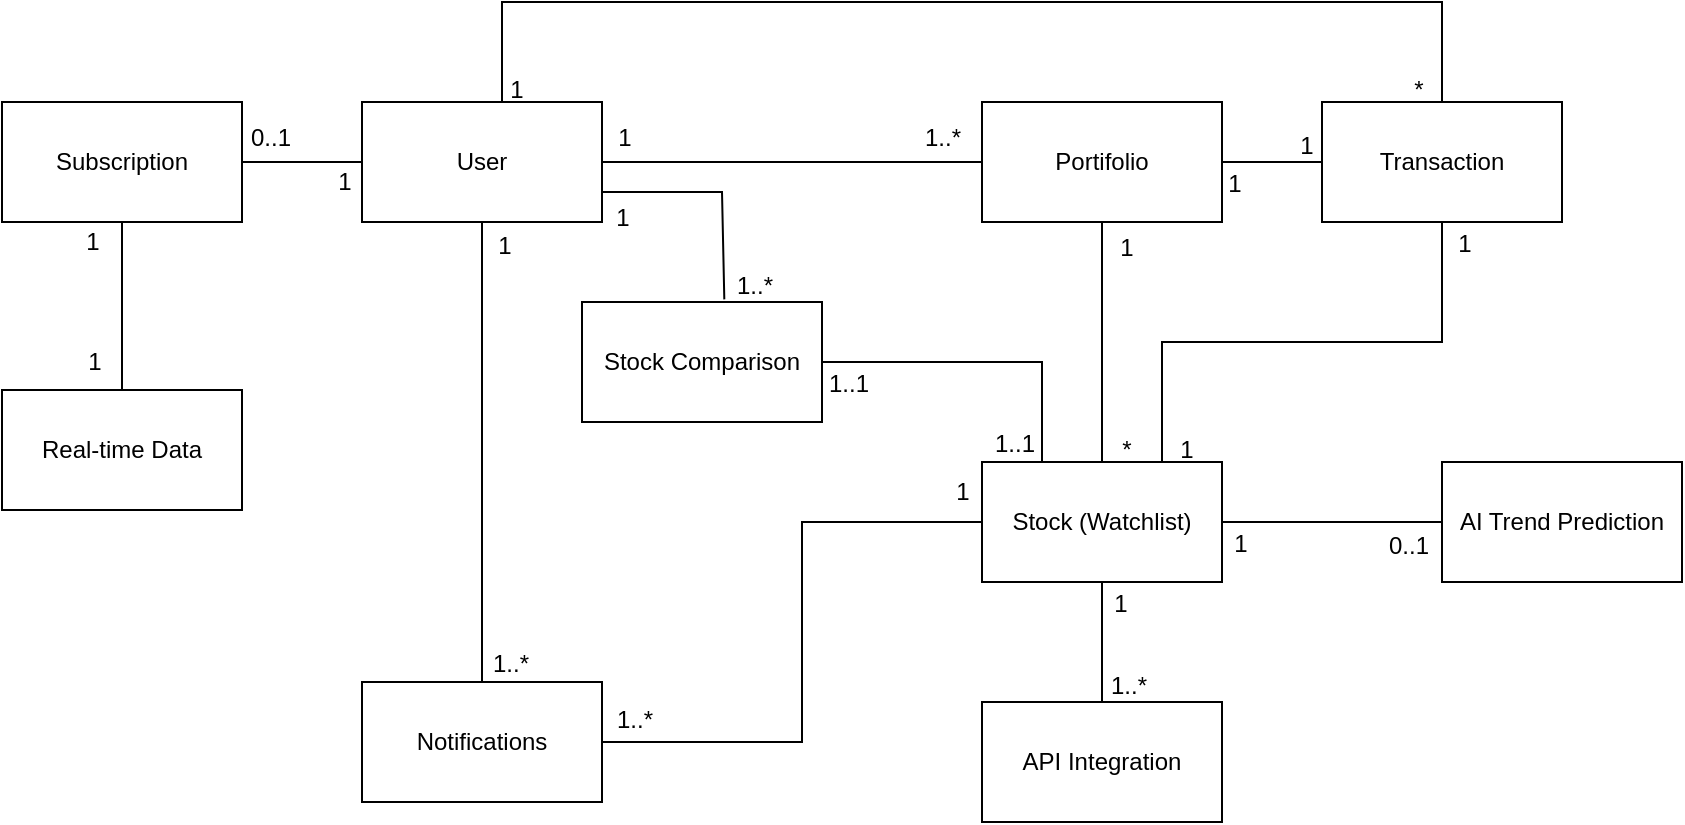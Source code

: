 <mxfile version="26.1.0">
  <diagram name="Page-1" id="lgOjPLdFXlOJYG3qzUXu">
    <mxGraphModel dx="1097" dy="595" grid="1" gridSize="10" guides="1" tooltips="1" connect="1" arrows="1" fold="1" page="1" pageScale="1" pageWidth="1654" pageHeight="1169" math="0" shadow="0">
      <root>
        <mxCell id="0" />
        <mxCell id="1" parent="0" />
        <mxCell id="YdsR-n0PACcJ0BPhdioZ-1" value="User" style="rounded=0;whiteSpace=wrap;html=1;" vertex="1" parent="1">
          <mxGeometry x="380" y="170" width="120" height="60" as="geometry" />
        </mxCell>
        <mxCell id="YdsR-n0PACcJ0BPhdioZ-2" value="Portifolio" style="rounded=0;whiteSpace=wrap;html=1;" vertex="1" parent="1">
          <mxGeometry x="690" y="170" width="120" height="60" as="geometry" />
        </mxCell>
        <mxCell id="YdsR-n0PACcJ0BPhdioZ-3" value="Stock (Watchlist)" style="rounded=0;whiteSpace=wrap;html=1;" vertex="1" parent="1">
          <mxGeometry x="690" y="350" width="120" height="60" as="geometry" />
        </mxCell>
        <mxCell id="YdsR-n0PACcJ0BPhdioZ-4" value="Stock Comparison" style="rounded=0;whiteSpace=wrap;html=1;" vertex="1" parent="1">
          <mxGeometry x="490" y="270" width="120" height="60" as="geometry" />
        </mxCell>
        <mxCell id="YdsR-n0PACcJ0BPhdioZ-6" value="AI Trend Prediction" style="rounded=0;whiteSpace=wrap;html=1;" vertex="1" parent="1">
          <mxGeometry x="920" y="350" width="120" height="60" as="geometry" />
        </mxCell>
        <mxCell id="YdsR-n0PACcJ0BPhdioZ-7" value="API Integration" style="rounded=0;whiteSpace=wrap;html=1;" vertex="1" parent="1">
          <mxGeometry x="690" y="470" width="120" height="60" as="geometry" />
        </mxCell>
        <mxCell id="YdsR-n0PACcJ0BPhdioZ-9" value="Notifications" style="rounded=0;whiteSpace=wrap;html=1;" vertex="1" parent="1">
          <mxGeometry x="380" y="460" width="120" height="60" as="geometry" />
        </mxCell>
        <mxCell id="YdsR-n0PACcJ0BPhdioZ-11" value="" style="endArrow=none;html=1;rounded=0;entryX=1;entryY=0.5;entryDx=0;entryDy=0;exitX=0;exitY=0.5;exitDx=0;exitDy=0;" edge="1" parent="1" source="YdsR-n0PACcJ0BPhdioZ-2" target="YdsR-n0PACcJ0BPhdioZ-1">
          <mxGeometry width="50" height="50" relative="1" as="geometry">
            <mxPoint x="550" y="420" as="sourcePoint" />
            <mxPoint x="600" y="370" as="targetPoint" />
          </mxGeometry>
        </mxCell>
        <mxCell id="YdsR-n0PACcJ0BPhdioZ-12" value="" style="endArrow=none;html=1;rounded=0;entryX=0.5;entryY=1;entryDx=0;entryDy=0;exitX=0.5;exitY=0;exitDx=0;exitDy=0;" edge="1" parent="1" source="YdsR-n0PACcJ0BPhdioZ-9" target="YdsR-n0PACcJ0BPhdioZ-1">
          <mxGeometry width="50" height="50" relative="1" as="geometry">
            <mxPoint x="700" y="210" as="sourcePoint" />
            <mxPoint x="510" y="210" as="targetPoint" />
          </mxGeometry>
        </mxCell>
        <mxCell id="YdsR-n0PACcJ0BPhdioZ-13" value="" style="endArrow=none;html=1;rounded=0;entryX=0.5;entryY=1;entryDx=0;entryDy=0;exitX=0.5;exitY=0;exitDx=0;exitDy=0;" edge="1" parent="1" source="YdsR-n0PACcJ0BPhdioZ-3" target="YdsR-n0PACcJ0BPhdioZ-2">
          <mxGeometry width="50" height="50" relative="1" as="geometry">
            <mxPoint x="690" y="320" as="sourcePoint" />
            <mxPoint x="650" y="270" as="targetPoint" />
          </mxGeometry>
        </mxCell>
        <mxCell id="YdsR-n0PACcJ0BPhdioZ-14" value="" style="endArrow=none;html=1;rounded=0;entryX=1;entryY=0.5;entryDx=0;entryDy=0;exitX=0;exitY=0.5;exitDx=0;exitDy=0;" edge="1" parent="1" source="YdsR-n0PACcJ0BPhdioZ-3" target="YdsR-n0PACcJ0BPhdioZ-9">
          <mxGeometry width="50" height="50" relative="1" as="geometry">
            <mxPoint x="760" y="360" as="sourcePoint" />
            <mxPoint x="760" y="240" as="targetPoint" />
            <Array as="points">
              <mxPoint x="600" y="380" />
              <mxPoint x="600" y="490" />
            </Array>
          </mxGeometry>
        </mxCell>
        <mxCell id="YdsR-n0PACcJ0BPhdioZ-16" value="" style="endArrow=none;html=1;rounded=0;entryX=0.5;entryY=1;entryDx=0;entryDy=0;exitX=0.5;exitY=0;exitDx=0;exitDy=0;" edge="1" parent="1" source="YdsR-n0PACcJ0BPhdioZ-7" target="YdsR-n0PACcJ0BPhdioZ-3">
          <mxGeometry width="50" height="50" relative="1" as="geometry">
            <mxPoint x="930" y="390" as="sourcePoint" />
            <mxPoint x="820" y="390" as="targetPoint" />
          </mxGeometry>
        </mxCell>
        <mxCell id="YdsR-n0PACcJ0BPhdioZ-17" value="" style="endArrow=none;html=1;rounded=0;exitX=0;exitY=0.5;exitDx=0;exitDy=0;entryX=1;entryY=0.5;entryDx=0;entryDy=0;" edge="1" parent="1" source="YdsR-n0PACcJ0BPhdioZ-6" target="YdsR-n0PACcJ0BPhdioZ-3">
          <mxGeometry width="50" height="50" relative="1" as="geometry">
            <mxPoint x="890" y="480" as="sourcePoint" />
            <mxPoint x="940" y="430" as="targetPoint" />
          </mxGeometry>
        </mxCell>
        <mxCell id="YdsR-n0PACcJ0BPhdioZ-18" value="" style="endArrow=none;html=1;rounded=0;entryX=0.25;entryY=0;entryDx=0;entryDy=0;exitX=1;exitY=0.5;exitDx=0;exitDy=0;" edge="1" parent="1" source="YdsR-n0PACcJ0BPhdioZ-4" target="YdsR-n0PACcJ0BPhdioZ-3">
          <mxGeometry width="50" height="50" relative="1" as="geometry">
            <mxPoint x="630" y="340" as="sourcePoint" />
            <mxPoint x="680" y="290" as="targetPoint" />
            <Array as="points">
              <mxPoint x="720" y="300" />
            </Array>
          </mxGeometry>
        </mxCell>
        <mxCell id="YdsR-n0PACcJ0BPhdioZ-19" value="" style="endArrow=none;html=1;rounded=0;entryX=1;entryY=0.75;entryDx=0;entryDy=0;exitX=0.593;exitY=-0.022;exitDx=0;exitDy=0;exitPerimeter=0;" edge="1" parent="1" source="YdsR-n0PACcJ0BPhdioZ-4" target="YdsR-n0PACcJ0BPhdioZ-1">
          <mxGeometry width="50" height="50" relative="1" as="geometry">
            <mxPoint x="550" y="270" as="sourcePoint" />
            <mxPoint x="600" y="220" as="targetPoint" />
            <Array as="points">
              <mxPoint x="560" y="215" />
            </Array>
          </mxGeometry>
        </mxCell>
        <mxCell id="YdsR-n0PACcJ0BPhdioZ-20" value="1" style="text;html=1;align=center;verticalAlign=middle;resizable=0;points=[];autosize=1;strokeColor=none;fillColor=none;" vertex="1" parent="1">
          <mxGeometry x="496" y="173" width="30" height="30" as="geometry" />
        </mxCell>
        <mxCell id="YdsR-n0PACcJ0BPhdioZ-21" value="1" style="text;html=1;align=center;verticalAlign=middle;resizable=0;points=[];autosize=1;strokeColor=none;fillColor=none;" vertex="1" parent="1">
          <mxGeometry x="495" y="213" width="30" height="30" as="geometry" />
        </mxCell>
        <mxCell id="YdsR-n0PACcJ0BPhdioZ-22" value="1" style="text;html=1;align=center;verticalAlign=middle;resizable=0;points=[];autosize=1;strokeColor=none;fillColor=none;" vertex="1" parent="1">
          <mxGeometry x="436" y="227" width="30" height="30" as="geometry" />
        </mxCell>
        <mxCell id="YdsR-n0PACcJ0BPhdioZ-23" value="1..*" style="text;html=1;align=center;verticalAlign=middle;resizable=0;points=[];autosize=1;strokeColor=none;fillColor=none;" vertex="1" parent="1">
          <mxGeometry x="650" y="173" width="40" height="30" as="geometry" />
        </mxCell>
        <mxCell id="YdsR-n0PACcJ0BPhdioZ-25" value="1..*" style="text;html=1;align=center;verticalAlign=middle;resizable=0;points=[];autosize=1;strokeColor=none;fillColor=none;" vertex="1" parent="1">
          <mxGeometry x="434" y="436" width="40" height="30" as="geometry" />
        </mxCell>
        <mxCell id="YdsR-n0PACcJ0BPhdioZ-26" value="1..*" style="text;html=1;align=center;verticalAlign=middle;resizable=0;points=[];autosize=1;strokeColor=none;fillColor=none;" vertex="1" parent="1">
          <mxGeometry x="556" y="247" width="40" height="30" as="geometry" />
        </mxCell>
        <mxCell id="YdsR-n0PACcJ0BPhdioZ-27" value="1" style="text;html=1;align=center;verticalAlign=middle;resizable=0;points=[];autosize=1;strokeColor=none;fillColor=none;" vertex="1" parent="1">
          <mxGeometry x="747" y="228" width="30" height="30" as="geometry" />
        </mxCell>
        <mxCell id="YdsR-n0PACcJ0BPhdioZ-28" value="*" style="text;html=1;align=center;verticalAlign=middle;resizable=0;points=[];autosize=1;strokeColor=none;fillColor=none;" vertex="1" parent="1">
          <mxGeometry x="747" y="329" width="30" height="30" as="geometry" />
        </mxCell>
        <mxCell id="YdsR-n0PACcJ0BPhdioZ-29" value="1" style="text;html=1;align=center;verticalAlign=middle;resizable=0;points=[];autosize=1;strokeColor=none;fillColor=none;" vertex="1" parent="1">
          <mxGeometry x="665" y="350" width="30" height="30" as="geometry" />
        </mxCell>
        <mxCell id="YdsR-n0PACcJ0BPhdioZ-30" value="1..*" style="text;html=1;align=center;verticalAlign=middle;resizable=0;points=[];autosize=1;strokeColor=none;fillColor=none;" vertex="1" parent="1">
          <mxGeometry x="496" y="464" width="40" height="30" as="geometry" />
        </mxCell>
        <mxCell id="YdsR-n0PACcJ0BPhdioZ-32" value="1..1" style="text;html=1;align=center;verticalAlign=middle;resizable=0;points=[];autosize=1;strokeColor=none;fillColor=none;" vertex="1" parent="1">
          <mxGeometry x="686" y="326" width="40" height="30" as="geometry" />
        </mxCell>
        <mxCell id="YdsR-n0PACcJ0BPhdioZ-33" value="1..1" style="text;html=1;align=center;verticalAlign=middle;resizable=0;points=[];autosize=1;strokeColor=none;fillColor=none;" vertex="1" parent="1">
          <mxGeometry x="603" y="296" width="40" height="30" as="geometry" />
        </mxCell>
        <mxCell id="YdsR-n0PACcJ0BPhdioZ-34" value="1" style="text;html=1;align=center;verticalAlign=middle;resizable=0;points=[];autosize=1;strokeColor=none;fillColor=none;" vertex="1" parent="1">
          <mxGeometry x="804" y="376" width="30" height="30" as="geometry" />
        </mxCell>
        <mxCell id="YdsR-n0PACcJ0BPhdioZ-35" value="0..1" style="text;html=1;align=center;verticalAlign=middle;resizable=0;points=[];autosize=1;strokeColor=none;fillColor=none;" vertex="1" parent="1">
          <mxGeometry x="883" y="377" width="40" height="30" as="geometry" />
        </mxCell>
        <mxCell id="YdsR-n0PACcJ0BPhdioZ-36" value="1" style="text;html=1;align=center;verticalAlign=middle;resizable=0;points=[];autosize=1;strokeColor=none;fillColor=none;" vertex="1" parent="1">
          <mxGeometry x="744" y="406" width="30" height="30" as="geometry" />
        </mxCell>
        <mxCell id="YdsR-n0PACcJ0BPhdioZ-37" value="1..*" style="text;html=1;align=center;verticalAlign=middle;resizable=0;points=[];autosize=1;strokeColor=none;fillColor=none;" vertex="1" parent="1">
          <mxGeometry x="743" y="447" width="40" height="30" as="geometry" />
        </mxCell>
        <mxCell id="YdsR-n0PACcJ0BPhdioZ-38" value="Subscription" style="rounded=0;whiteSpace=wrap;html=1;" vertex="1" parent="1">
          <mxGeometry x="200" y="170" width="120" height="60" as="geometry" />
        </mxCell>
        <mxCell id="YdsR-n0PACcJ0BPhdioZ-39" value="Real-time Data" style="rounded=0;whiteSpace=wrap;html=1;" vertex="1" parent="1">
          <mxGeometry x="200" y="314" width="120" height="60" as="geometry" />
        </mxCell>
        <mxCell id="YdsR-n0PACcJ0BPhdioZ-40" value="Transaction" style="rounded=0;whiteSpace=wrap;html=1;" vertex="1" parent="1">
          <mxGeometry x="860" y="170" width="120" height="60" as="geometry" />
        </mxCell>
        <mxCell id="YdsR-n0PACcJ0BPhdioZ-41" value="" style="endArrow=none;html=1;rounded=0;entryX=0.5;entryY=0;entryDx=0;entryDy=0;" edge="1" parent="1" target="YdsR-n0PACcJ0BPhdioZ-40">
          <mxGeometry width="50" height="50" relative="1" as="geometry">
            <mxPoint x="450" y="170" as="sourcePoint" />
            <mxPoint x="450" y="110" as="targetPoint" />
            <Array as="points">
              <mxPoint x="450" y="120" />
              <mxPoint x="920" y="120" />
            </Array>
          </mxGeometry>
        </mxCell>
        <mxCell id="YdsR-n0PACcJ0BPhdioZ-42" value="" style="endArrow=none;html=1;rounded=0;exitX=1;exitY=0.5;exitDx=0;exitDy=0;entryX=0;entryY=0.5;entryDx=0;entryDy=0;" edge="1" parent="1" source="YdsR-n0PACcJ0BPhdioZ-2" target="YdsR-n0PACcJ0BPhdioZ-40">
          <mxGeometry width="50" height="50" relative="1" as="geometry">
            <mxPoint x="820" y="210" as="sourcePoint" />
            <mxPoint x="870" y="160" as="targetPoint" />
          </mxGeometry>
        </mxCell>
        <mxCell id="YdsR-n0PACcJ0BPhdioZ-43" value="" style="endArrow=none;html=1;rounded=0;exitX=0.75;exitY=0;exitDx=0;exitDy=0;entryX=0.5;entryY=1;entryDx=0;entryDy=0;" edge="1" parent="1" source="YdsR-n0PACcJ0BPhdioZ-3" target="YdsR-n0PACcJ0BPhdioZ-40">
          <mxGeometry width="50" height="50" relative="1" as="geometry">
            <mxPoint x="820" y="210" as="sourcePoint" />
            <mxPoint x="870" y="210" as="targetPoint" />
            <Array as="points">
              <mxPoint x="780" y="290" />
              <mxPoint x="920" y="290" />
            </Array>
          </mxGeometry>
        </mxCell>
        <mxCell id="YdsR-n0PACcJ0BPhdioZ-44" value="1" style="text;html=1;align=center;verticalAlign=middle;resizable=0;points=[];autosize=1;strokeColor=none;fillColor=none;" vertex="1" parent="1">
          <mxGeometry x="442" y="149" width="30" height="30" as="geometry" />
        </mxCell>
        <mxCell id="YdsR-n0PACcJ0BPhdioZ-45" value="*" style="text;html=1;align=center;verticalAlign=middle;resizable=0;points=[];autosize=1;strokeColor=none;fillColor=none;" vertex="1" parent="1">
          <mxGeometry x="893" y="149" width="30" height="30" as="geometry" />
        </mxCell>
        <mxCell id="YdsR-n0PACcJ0BPhdioZ-46" value="1" style="text;html=1;align=center;verticalAlign=middle;resizable=0;points=[];autosize=1;strokeColor=none;fillColor=none;" vertex="1" parent="1">
          <mxGeometry x="777" y="329" width="30" height="30" as="geometry" />
        </mxCell>
        <mxCell id="YdsR-n0PACcJ0BPhdioZ-47" value="1" style="text;html=1;align=center;verticalAlign=middle;resizable=0;points=[];autosize=1;strokeColor=none;fillColor=none;" vertex="1" parent="1">
          <mxGeometry x="916" y="226" width="30" height="30" as="geometry" />
        </mxCell>
        <mxCell id="YdsR-n0PACcJ0BPhdioZ-48" value="1" style="text;html=1;align=center;verticalAlign=middle;resizable=0;points=[];autosize=1;strokeColor=none;fillColor=none;" vertex="1" parent="1">
          <mxGeometry x="801" y="196" width="30" height="30" as="geometry" />
        </mxCell>
        <mxCell id="YdsR-n0PACcJ0BPhdioZ-49" value="1" style="text;html=1;align=center;verticalAlign=middle;resizable=0;points=[];autosize=1;strokeColor=none;fillColor=none;" vertex="1" parent="1">
          <mxGeometry x="837" y="177" width="30" height="30" as="geometry" />
        </mxCell>
        <mxCell id="YdsR-n0PACcJ0BPhdioZ-50" value="" style="endArrow=none;html=1;rounded=0;entryX=0;entryY=0.5;entryDx=0;entryDy=0;exitX=1;exitY=0.5;exitDx=0;exitDy=0;" edge="1" parent="1" source="YdsR-n0PACcJ0BPhdioZ-38" target="YdsR-n0PACcJ0BPhdioZ-1">
          <mxGeometry width="50" height="50" relative="1" as="geometry">
            <mxPoint x="300" y="210" as="sourcePoint" />
            <mxPoint x="350" y="160" as="targetPoint" />
          </mxGeometry>
        </mxCell>
        <mxCell id="YdsR-n0PACcJ0BPhdioZ-51" value="" style="endArrow=none;html=1;rounded=0;entryX=0.5;entryY=1;entryDx=0;entryDy=0;exitX=0.5;exitY=0;exitDx=0;exitDy=0;" edge="1" parent="1" source="YdsR-n0PACcJ0BPhdioZ-39" target="YdsR-n0PACcJ0BPhdioZ-38">
          <mxGeometry width="50" height="50" relative="1" as="geometry">
            <mxPoint x="250" y="300" as="sourcePoint" />
            <mxPoint x="300" y="250" as="targetPoint" />
          </mxGeometry>
        </mxCell>
        <mxCell id="YdsR-n0PACcJ0BPhdioZ-52" value="0..1" style="text;html=1;align=center;verticalAlign=middle;resizable=0;points=[];autosize=1;strokeColor=none;fillColor=none;" vertex="1" parent="1">
          <mxGeometry x="314" y="173" width="40" height="30" as="geometry" />
        </mxCell>
        <mxCell id="YdsR-n0PACcJ0BPhdioZ-53" value="1" style="text;html=1;align=center;verticalAlign=middle;resizable=0;points=[];autosize=1;strokeColor=none;fillColor=none;" vertex="1" parent="1">
          <mxGeometry x="356" y="195" width="30" height="30" as="geometry" />
        </mxCell>
        <mxCell id="YdsR-n0PACcJ0BPhdioZ-54" value="1" style="text;html=1;align=center;verticalAlign=middle;resizable=0;points=[];autosize=1;strokeColor=none;fillColor=none;" vertex="1" parent="1">
          <mxGeometry x="230" y="225" width="30" height="30" as="geometry" />
        </mxCell>
        <mxCell id="YdsR-n0PACcJ0BPhdioZ-55" value="1" style="text;html=1;align=center;verticalAlign=middle;resizable=0;points=[];autosize=1;strokeColor=none;fillColor=none;" vertex="1" parent="1">
          <mxGeometry x="231" y="285" width="30" height="30" as="geometry" />
        </mxCell>
      </root>
    </mxGraphModel>
  </diagram>
</mxfile>

